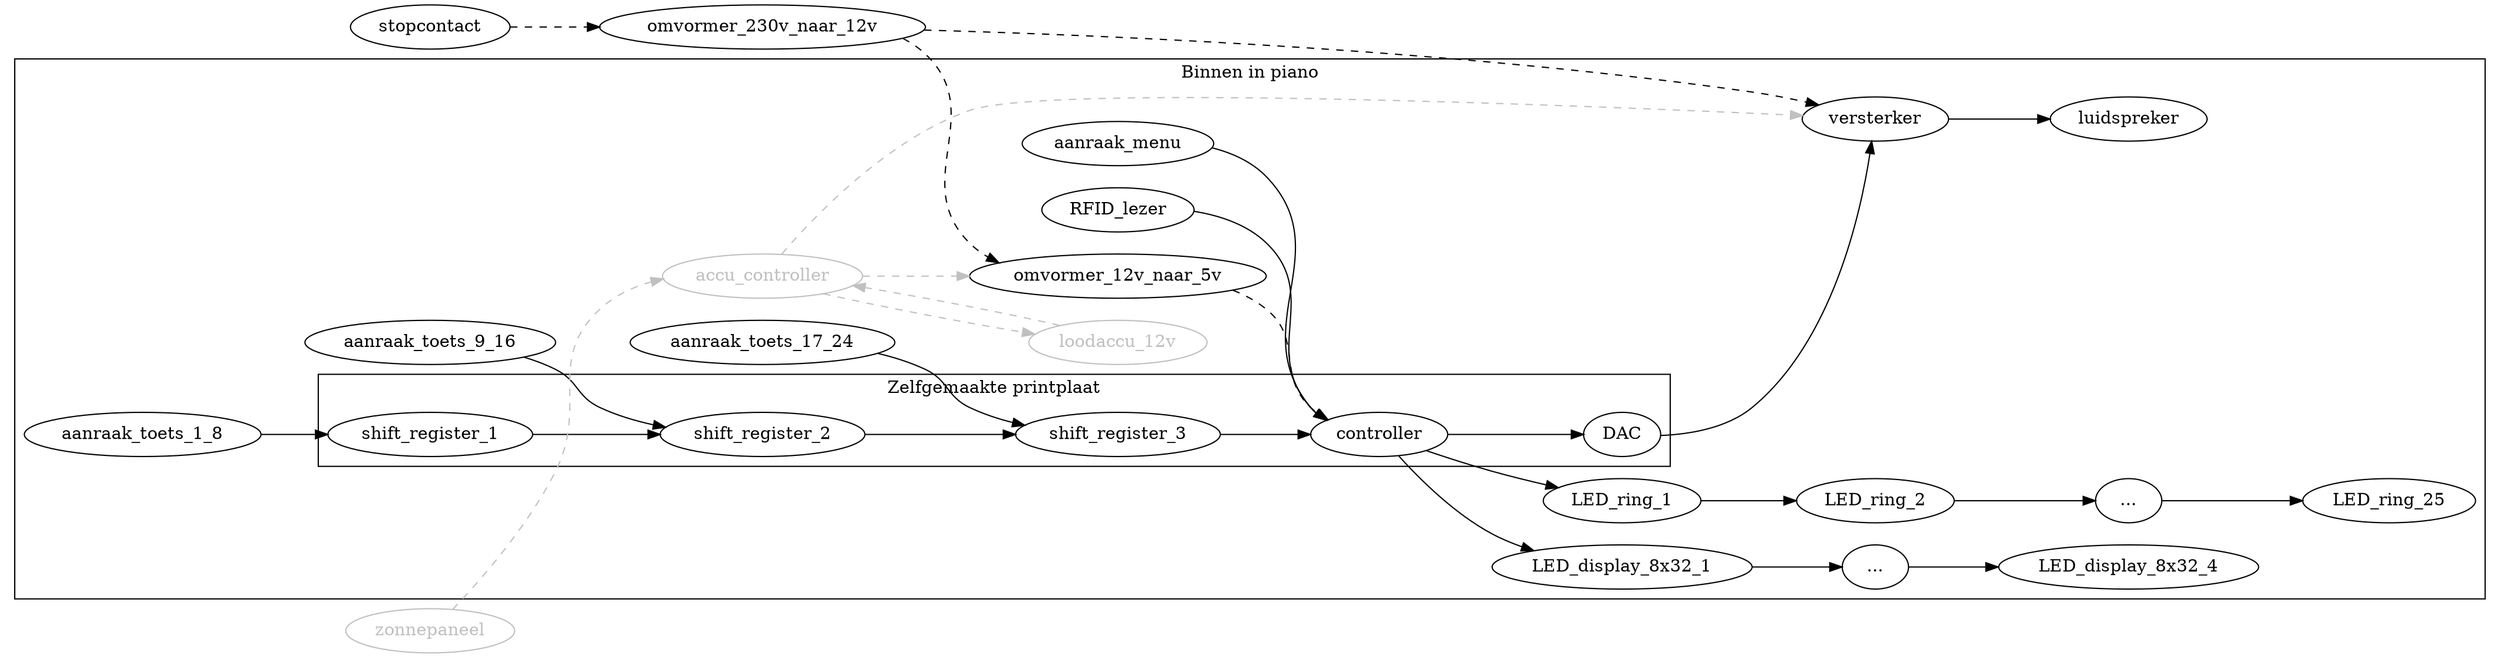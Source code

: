 digraph
{
	rankdir = LR

	subgraph cluster_piano
	{
		label = "Binnen in piano"

		subgraph cluster_pcb
		{
			label = "Zelfgemaakte printplaat"
			shift_register_1
			shift_register_2
			shift_register_3
			controller
			DAC
		}

		aanraak_toets_1_8 -> shift_register_1
		aanraak_toets_9_16 -> shift_register_2
		aanraak_toets_17_24 -> shift_register_3

		aanraak_menu -> controller

		shift_register_1 -> shift_register_2
		shift_register_2 -> shift_register_3
		shift_register_3 -> controller

		RFID_lezer -> controller

		controller -> LED_display_8x32_1
		LED_display_8x32_2 [label = "..."]
		LED_display_8x32_1 -> LED_display_8x32_2
		LED_display_8x32_2 -> LED_display_8x32_4

		controller -> LED_ring_1
		LED_ring_1 -> LED_ring_2
		LED_ring_2 -> LED_ring_3
		LED_ring_3 [label = "..."]
		LED_ring_3 -> LED_ring_25

		controller -> DAC
		DAC -> versterker
		versterker -> luidspreker

		accu_controller [color = grey; fontcolor = grey]
		loodaccu_12v [color = grey; fontcolor = grey]

		accu_controller -> loodaccu_12v [style = dashed; color = grey]
		loodaccu_12v -> accu_controller [style = dashed; color = grey]
		accu_controller -> omvormer_12v_naar_5v [style = dashed; color = grey]
		accu_controller -> versterker [style = dashed; color = grey]
		omvormer_12v_naar_5v -> controller [style = dashed]
	}
	omvormer_230v_naar_12v -> omvormer_12v_naar_5v [style = dashed]
	omvormer_230v_naar_12v -> versterker [style = dashed]
	stopcontact -> omvormer_230v_naar_12v [style = dashed]
	zonnepaneel [color = grey; fontcolor = grey]
	zonnepaneel -> accu_controller [style = dashed; color = grey]
}